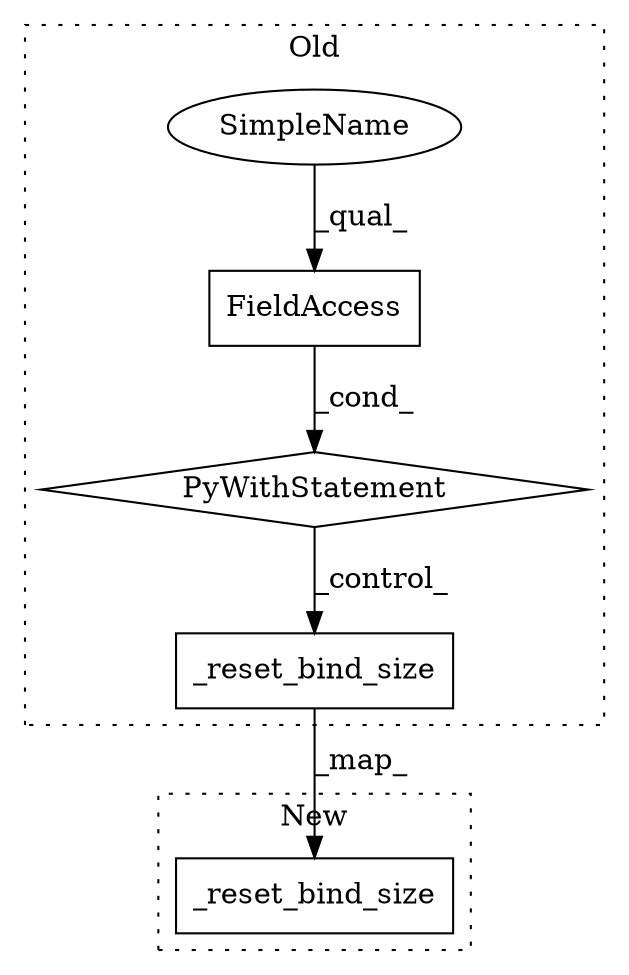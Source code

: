 digraph G {
subgraph cluster0 {
1 [label="_reset_bind_size" a="32" s="9988,10015" l="17,1" shape="box"];
3 [label="FieldAccess" a="22" s="9963" l="8" shape="box"];
4 [label="PyWithStatement" a="104" s="9953,9971" l="10,2" shape="diamond"];
5 [label="SimpleName" a="42" s="9963" l="4" shape="ellipse"];
label = "Old";
style="dotted";
}
subgraph cluster1 {
2 [label="_reset_bind_size" a="32" s="10759,10786" l="17,1" shape="box"];
label = "New";
style="dotted";
}
1 -> 2 [label="_map_"];
3 -> 4 [label="_cond_"];
4 -> 1 [label="_control_"];
5 -> 3 [label="_qual_"];
}